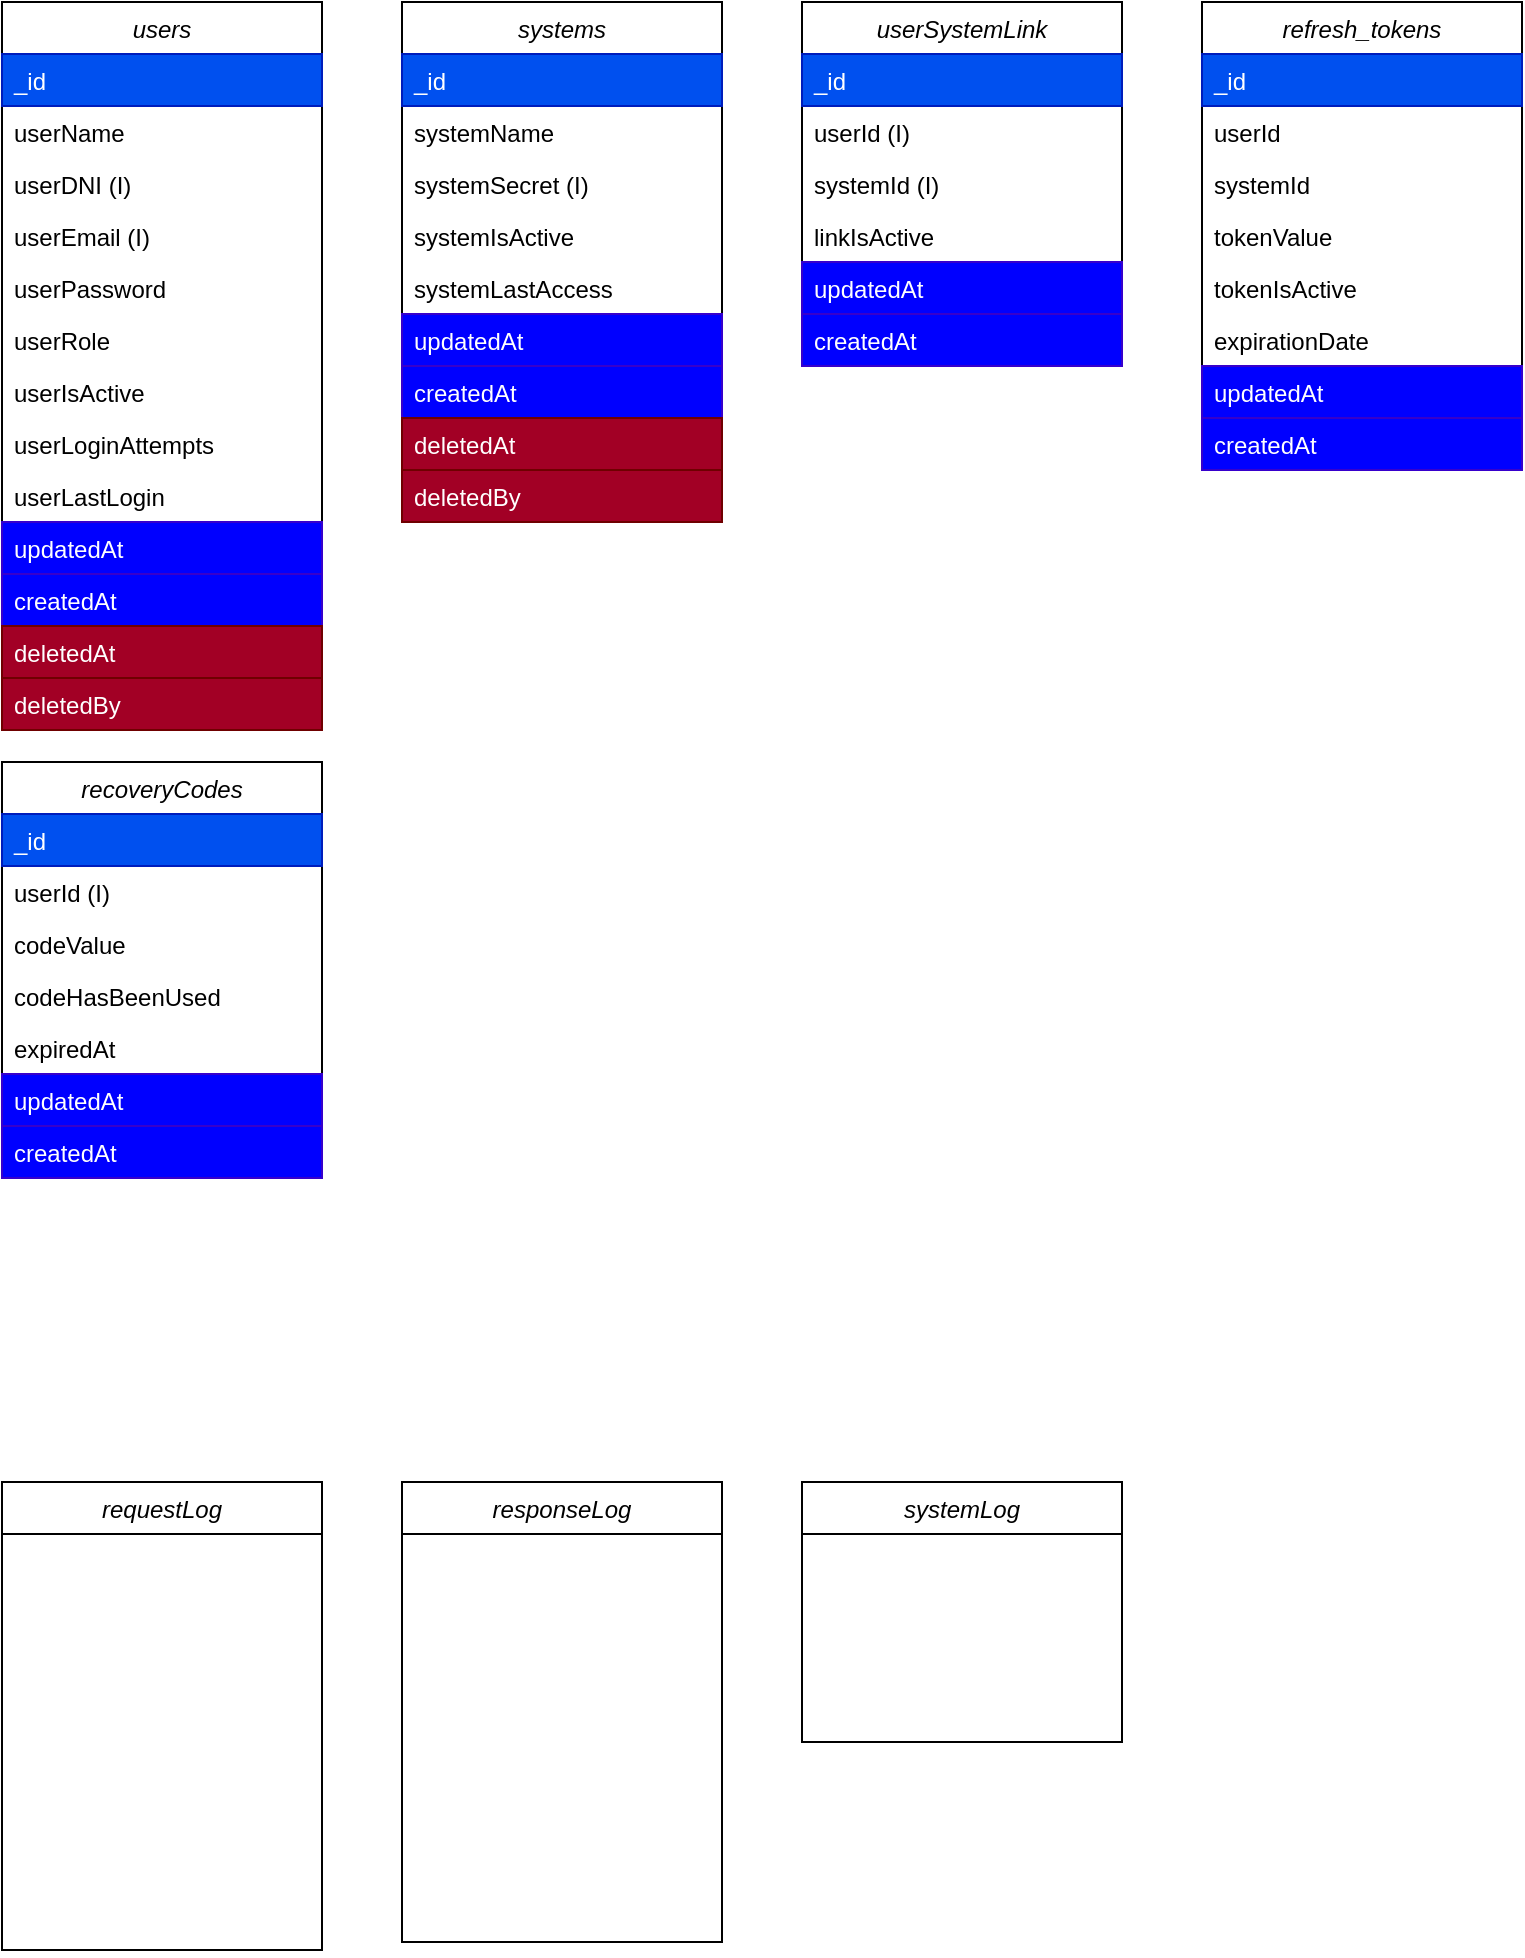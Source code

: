 <mxfile version="26.2.2">
  <diagram name="New_archi_middleware_mode" id="B5FEclumF_esDoF460Zh">
    <mxGraphModel dx="2255" dy="841" grid="1" gridSize="10" guides="1" tooltips="1" connect="1" arrows="1" fold="1" page="1" pageScale="1" pageWidth="827" pageHeight="1169" math="0" shadow="0">
      <root>
        <mxCell id="En01VGNGZU2KzL66Ub4Z-0" />
        <mxCell id="En01VGNGZU2KzL66Ub4Z-1" parent="En01VGNGZU2KzL66Ub4Z-0" />
        <mxCell id="En01VGNGZU2KzL66Ub4Z-108" value="users" style="swimlane;fontStyle=2;align=center;verticalAlign=top;childLayout=stackLayout;horizontal=1;startSize=26;horizontalStack=0;resizeParent=1;resizeLast=0;collapsible=1;marginBottom=0;rounded=0;shadow=0;strokeWidth=1;" parent="En01VGNGZU2KzL66Ub4Z-1" vertex="1">
          <mxGeometry x="-800" y="30" width="160" height="364" as="geometry">
            <mxRectangle x="230" y="140" width="160" height="26" as="alternateBounds" />
          </mxGeometry>
        </mxCell>
        <mxCell id="sSAQ55KJhjoKUr9IYTvO-11" value="_id" style="text;align=left;verticalAlign=top;spacingLeft=4;spacingRight=4;overflow=hidden;rotatable=0;points=[[0,0.5],[1,0.5]];portConstraint=eastwest;fillColor=#0050ef;fontColor=#ffffff;strokeColor=#001DBC;" parent="En01VGNGZU2KzL66Ub4Z-108" vertex="1">
          <mxGeometry y="26" width="160" height="26" as="geometry" />
        </mxCell>
        <mxCell id="En01VGNGZU2KzL66Ub4Z-110" value="userName" style="text;align=left;verticalAlign=top;spacingLeft=4;spacingRight=4;overflow=hidden;rotatable=0;points=[[0,0.5],[1,0.5]];portConstraint=eastwest;rounded=0;shadow=0;html=0;" parent="En01VGNGZU2KzL66Ub4Z-108" vertex="1">
          <mxGeometry y="52" width="160" height="26" as="geometry" />
        </mxCell>
        <mxCell id="En01VGNGZU2KzL66Ub4Z-111" value="userDNI (I)" style="text;align=left;verticalAlign=top;spacingLeft=4;spacingRight=4;overflow=hidden;rotatable=0;points=[[0,0.5],[1,0.5]];portConstraint=eastwest;rounded=0;shadow=0;html=0;" parent="En01VGNGZU2KzL66Ub4Z-108" vertex="1">
          <mxGeometry y="78" width="160" height="26" as="geometry" />
        </mxCell>
        <mxCell id="sSAQ55KJhjoKUr9IYTvO-130" value="userEmail (I)" style="text;align=left;verticalAlign=top;spacingLeft=4;spacingRight=4;overflow=hidden;rotatable=0;points=[[0,0.5],[1,0.5]];portConstraint=eastwest;rounded=0;shadow=0;html=0;" parent="En01VGNGZU2KzL66Ub4Z-108" vertex="1">
          <mxGeometry y="104" width="160" height="26" as="geometry" />
        </mxCell>
        <mxCell id="En01VGNGZU2KzL66Ub4Z-112" value="userPassword" style="text;align=left;verticalAlign=top;spacingLeft=4;spacingRight=4;overflow=hidden;rotatable=0;points=[[0,0.5],[1,0.5]];portConstraint=eastwest;rounded=0;shadow=0;html=0;" parent="En01VGNGZU2KzL66Ub4Z-108" vertex="1">
          <mxGeometry y="130" width="160" height="26" as="geometry" />
        </mxCell>
        <mxCell id="En01VGNGZU2KzL66Ub4Z-113" value="userRole" style="text;align=left;verticalAlign=top;spacingLeft=4;spacingRight=4;overflow=hidden;rotatable=0;points=[[0,0.5],[1,0.5]];portConstraint=eastwest;rounded=0;shadow=0;html=0;" parent="En01VGNGZU2KzL66Ub4Z-108" vertex="1">
          <mxGeometry y="156" width="160" height="26" as="geometry" />
        </mxCell>
        <mxCell id="En01VGNGZU2KzL66Ub4Z-114" value="userIsActive" style="text;align=left;verticalAlign=top;spacingLeft=4;spacingRight=4;overflow=hidden;rotatable=0;points=[[0,0.5],[1,0.5]];portConstraint=eastwest;rounded=0;shadow=0;html=0;" parent="En01VGNGZU2KzL66Ub4Z-108" vertex="1">
          <mxGeometry y="182" width="160" height="26" as="geometry" />
        </mxCell>
        <mxCell id="En01VGNGZU2KzL66Ub4Z-115" value="userLoginAttempts" style="text;align=left;verticalAlign=top;spacingLeft=4;spacingRight=4;overflow=hidden;rotatable=0;points=[[0,0.5],[1,0.5]];portConstraint=eastwest;rounded=0;shadow=0;html=0;" parent="En01VGNGZU2KzL66Ub4Z-108" vertex="1">
          <mxGeometry y="208" width="160" height="26" as="geometry" />
        </mxCell>
        <mxCell id="sSAQ55KJhjoKUr9IYTvO-96" value="userLastLogin" style="text;align=left;verticalAlign=top;spacingLeft=4;spacingRight=4;overflow=hidden;rotatable=0;points=[[0,0.5],[1,0.5]];portConstraint=eastwest;rounded=0;shadow=0;html=0;" parent="En01VGNGZU2KzL66Ub4Z-108" vertex="1">
          <mxGeometry y="234" width="160" height="26" as="geometry" />
        </mxCell>
        <mxCell id="En01VGNGZU2KzL66Ub4Z-116" value="updatedAt" style="text;align=left;verticalAlign=top;spacingLeft=4;spacingRight=4;overflow=hidden;rotatable=0;points=[[0,0.5],[1,0.5]];portConstraint=eastwest;fillColor=#0000FF;fontColor=#ffffff;strokeColor=#3700CC;" parent="En01VGNGZU2KzL66Ub4Z-108" vertex="1">
          <mxGeometry y="260" width="160" height="26" as="geometry" />
        </mxCell>
        <mxCell id="En01VGNGZU2KzL66Ub4Z-117" value="createdAt" style="text;align=left;verticalAlign=top;spacingLeft=4;spacingRight=4;overflow=hidden;rotatable=0;points=[[0,0.5],[1,0.5]];portConstraint=eastwest;fillColor=#0000FF;fontColor=#ffffff;strokeColor=#3700CC;" parent="En01VGNGZU2KzL66Ub4Z-108" vertex="1">
          <mxGeometry y="286" width="160" height="26" as="geometry" />
        </mxCell>
        <mxCell id="En01VGNGZU2KzL66Ub4Z-118" value="deletedAt" style="text;align=left;verticalAlign=top;spacingLeft=4;spacingRight=4;overflow=hidden;rotatable=0;points=[[0,0.5],[1,0.5]];portConstraint=eastwest;fillColor=#a20025;fontColor=#ffffff;strokeColor=#6F0000;" parent="En01VGNGZU2KzL66Ub4Z-108" vertex="1">
          <mxGeometry y="312" width="160" height="26" as="geometry" />
        </mxCell>
        <mxCell id="En01VGNGZU2KzL66Ub4Z-119" value="deletedBy" style="text;align=left;verticalAlign=top;spacingLeft=4;spacingRight=4;overflow=hidden;rotatable=0;points=[[0,0.5],[1,0.5]];portConstraint=eastwest;fillColor=#a20025;fontColor=#ffffff;strokeColor=#6F0000;" parent="En01VGNGZU2KzL66Ub4Z-108" vertex="1">
          <mxGeometry y="338" width="160" height="26" as="geometry" />
        </mxCell>
        <mxCell id="sSAQ55KJhjoKUr9IYTvO-64" value="requestLog" style="swimlane;fontStyle=2;align=center;verticalAlign=top;childLayout=stackLayout;horizontal=1;startSize=26;horizontalStack=0;resizeParent=1;resizeLast=0;collapsible=1;marginBottom=0;rounded=0;shadow=0;strokeWidth=1;" parent="En01VGNGZU2KzL66Ub4Z-1" vertex="1">
          <mxGeometry x="-800" y="770" width="160" height="234" as="geometry">
            <mxRectangle x="230" y="140" width="160" height="26" as="alternateBounds" />
          </mxGeometry>
        </mxCell>
        <mxCell id="sSAQ55KJhjoKUr9IYTvO-66" value="requestId" style="text;align=left;verticalAlign=top;spacingLeft=4;spacingRight=4;overflow=hidden;rotatable=0;points=[[0,0.5],[1,0.5]];portConstraint=eastwest;fillColor=none;fontColor=#ffffff;strokeColor=none;" parent="sSAQ55KJhjoKUr9IYTvO-64" vertex="1">
          <mxGeometry y="26" width="160" height="26" as="geometry" />
        </mxCell>
        <mxCell id="sSAQ55KJhjoKUr9IYTvO-67" value="timestamp" style="text;align=left;verticalAlign=top;spacingLeft=4;spacingRight=4;overflow=hidden;rotatable=0;points=[[0,0.5],[1,0.5]];portConstraint=eastwest;fillColor=none;fontColor=#ffffff;strokeColor=none;" parent="sSAQ55KJhjoKUr9IYTvO-64" vertex="1">
          <mxGeometry y="52" width="160" height="26" as="geometry" />
        </mxCell>
        <mxCell id="sSAQ55KJhjoKUr9IYTvO-68" value="token" style="text;align=left;verticalAlign=top;spacingLeft=4;spacingRight=4;overflow=hidden;rotatable=0;points=[[0,0.5],[1,0.5]];portConstraint=eastwest;fillColor=none;fontColor=#ffffff;strokeColor=none;" parent="sSAQ55KJhjoKUr9IYTvO-64" vertex="1">
          <mxGeometry y="78" width="160" height="26" as="geometry" />
        </mxCell>
        <mxCell id="sSAQ55KJhjoKUr9IYTvO-69" value="endpoint" style="text;align=left;verticalAlign=top;spacingLeft=4;spacingRight=4;overflow=hidden;rotatable=0;points=[[0,0.5],[1,0.5]];portConstraint=eastwest;fillColor=none;fontColor=#ffffff;strokeColor=none;" parent="sSAQ55KJhjoKUr9IYTvO-64" vertex="1">
          <mxGeometry y="104" width="160" height="26" as="geometry" />
        </mxCell>
        <mxCell id="sSAQ55KJhjoKUr9IYTvO-70" value="method" style="text;align=left;verticalAlign=top;spacingLeft=4;spacingRight=4;overflow=hidden;rotatable=0;points=[[0,0.5],[1,0.5]];portConstraint=eastwest;fillColor=none;fontColor=#ffffff;strokeColor=none;" parent="sSAQ55KJhjoKUr9IYTvO-64" vertex="1">
          <mxGeometry y="130" width="160" height="26" as="geometry" />
        </mxCell>
        <mxCell id="sSAQ55KJhjoKUr9IYTvO-71" value="headers" style="text;align=left;verticalAlign=top;spacingLeft=4;spacingRight=4;overflow=hidden;rotatable=0;points=[[0,0.5],[1,0.5]];portConstraint=eastwest;fillColor=none;fontColor=#ffffff;strokeColor=none;" parent="sSAQ55KJhjoKUr9IYTvO-64" vertex="1">
          <mxGeometry y="156" width="160" height="26" as="geometry" />
        </mxCell>
        <mxCell id="sSAQ55KJhjoKUr9IYTvO-72" value="queryParams" style="text;align=left;verticalAlign=top;spacingLeft=4;spacingRight=4;overflow=hidden;rotatable=0;points=[[0,0.5],[1,0.5]];portConstraint=eastwest;fillColor=none;fontColor=#ffffff;strokeColor=none;" parent="sSAQ55KJhjoKUr9IYTvO-64" vertex="1">
          <mxGeometry y="182" width="160" height="26" as="geometry" />
        </mxCell>
        <mxCell id="sSAQ55KJhjoKUr9IYTvO-73" value="body" style="text;align=left;verticalAlign=top;spacingLeft=4;spacingRight=4;overflow=hidden;rotatable=0;points=[[0,0.5],[1,0.5]];portConstraint=eastwest;fillColor=none;fontColor=#ffffff;strokeColor=none;" parent="sSAQ55KJhjoKUr9IYTvO-64" vertex="1">
          <mxGeometry y="208" width="160" height="26" as="geometry" />
        </mxCell>
        <mxCell id="sSAQ55KJhjoKUr9IYTvO-74" value="responseLog" style="swimlane;fontStyle=2;align=center;verticalAlign=top;childLayout=stackLayout;horizontal=1;startSize=26;horizontalStack=0;resizeParent=1;resizeLast=0;collapsible=1;marginBottom=0;rounded=0;shadow=0;strokeWidth=1;" parent="En01VGNGZU2KzL66Ub4Z-1" vertex="1">
          <mxGeometry x="-600" y="770" width="160" height="230" as="geometry">
            <mxRectangle x="230" y="140" width="160" height="26" as="alternateBounds" />
          </mxGeometry>
        </mxCell>
        <mxCell id="sSAQ55KJhjoKUr9IYTvO-76" value="requestId" style="text;align=left;verticalAlign=top;spacingLeft=4;spacingRight=4;overflow=hidden;rotatable=0;points=[[0,0.5],[1,0.5]];portConstraint=eastwest;fillColor=none;fontColor=#ffffff;strokeColor=none;" parent="sSAQ55KJhjoKUr9IYTvO-74" vertex="1">
          <mxGeometry y="26" width="160" height="26" as="geometry" />
        </mxCell>
        <mxCell id="sSAQ55KJhjoKUr9IYTvO-77" value="timestamp" style="text;align=left;verticalAlign=top;spacingLeft=4;spacingRight=4;overflow=hidden;rotatable=0;points=[[0,0.5],[1,0.5]];portConstraint=eastwest;fillColor=none;fontColor=#ffffff;strokeColor=none;" parent="sSAQ55KJhjoKUr9IYTvO-74" vertex="1">
          <mxGeometry y="52" width="160" height="26" as="geometry" />
        </mxCell>
        <mxCell id="sSAQ55KJhjoKUr9IYTvO-78" value="responseTime" style="text;align=left;verticalAlign=top;spacingLeft=4;spacingRight=4;overflow=hidden;rotatable=0;points=[[0,0.5],[1,0.5]];portConstraint=eastwest;fillColor=none;fontColor=#ffffff;strokeColor=none;" parent="sSAQ55KJhjoKUr9IYTvO-74" vertex="1">
          <mxGeometry y="78" width="160" height="26" as="geometry" />
        </mxCell>
        <mxCell id="sSAQ55KJhjoKUr9IYTvO-79" value="body" style="text;align=left;verticalAlign=top;spacingLeft=4;spacingRight=4;overflow=hidden;rotatable=0;points=[[0,0.5],[1,0.5]];portConstraint=eastwest;fillColor=none;fontColor=#ffffff;strokeColor=none;" parent="sSAQ55KJhjoKUr9IYTvO-74" vertex="1">
          <mxGeometry y="104" width="160" height="26" as="geometry" />
        </mxCell>
        <mxCell id="sSAQ55KJhjoKUr9IYTvO-80" value="statusCode" style="text;align=left;verticalAlign=top;spacingLeft=4;spacingRight=4;overflow=hidden;rotatable=0;points=[[0,0.5],[1,0.5]];portConstraint=eastwest;fillColor=none;fontColor=#ffffff;strokeColor=none;" parent="sSAQ55KJhjoKUr9IYTvO-74" vertex="1">
          <mxGeometry y="130" width="160" height="26" as="geometry" />
        </mxCell>
        <mxCell id="sSAQ55KJhjoKUr9IYTvO-81" value="errorCode" style="text;align=left;verticalAlign=top;spacingLeft=4;spacingRight=4;overflow=hidden;rotatable=0;points=[[0,0.5],[1,0.5]];portConstraint=eastwest;fillColor=none;fontColor=#ffffff;strokeColor=none;" parent="sSAQ55KJhjoKUr9IYTvO-74" vertex="1">
          <mxGeometry y="156" width="160" height="26" as="geometry" />
        </mxCell>
        <mxCell id="sSAQ55KJhjoKUr9IYTvO-82" value="message" style="text;align=left;verticalAlign=top;spacingLeft=4;spacingRight=4;overflow=hidden;rotatable=0;points=[[0,0.5],[1,0.5]];portConstraint=eastwest;fillColor=none;fontColor=#ffffff;strokeColor=none;" parent="sSAQ55KJhjoKUr9IYTvO-74" vertex="1">
          <mxGeometry y="182" width="160" height="26" as="geometry" />
        </mxCell>
        <mxCell id="sSAQ55KJhjoKUr9IYTvO-83" value="systemLog" style="swimlane;fontStyle=2;align=center;verticalAlign=top;childLayout=stackLayout;horizontal=1;startSize=26;horizontalStack=0;resizeParent=1;resizeLast=0;collapsible=1;marginBottom=0;rounded=0;shadow=0;strokeWidth=1;" parent="En01VGNGZU2KzL66Ub4Z-1" vertex="1">
          <mxGeometry x="-400" y="770" width="160" height="130" as="geometry">
            <mxRectangle x="230" y="140" width="160" height="26" as="alternateBounds" />
          </mxGeometry>
        </mxCell>
        <mxCell id="sSAQ55KJhjoKUr9IYTvO-85" value="timestamp" style="text;align=left;verticalAlign=top;spacingLeft=4;spacingRight=4;overflow=hidden;rotatable=0;points=[[0,0.5],[1,0.5]];portConstraint=eastwest;fillColor=none;fontColor=#ffffff;strokeColor=none;" parent="sSAQ55KJhjoKUr9IYTvO-83" vertex="1">
          <mxGeometry y="26" width="160" height="26" as="geometry" />
        </mxCell>
        <mxCell id="sSAQ55KJhjoKUr9IYTvO-86" value="errorCode" style="text;align=left;verticalAlign=top;spacingLeft=4;spacingRight=4;overflow=hidden;rotatable=0;points=[[0,0.5],[1,0.5]];portConstraint=eastwest;fillColor=none;fontColor=#ffffff;strokeColor=none;" parent="sSAQ55KJhjoKUr9IYTvO-83" vertex="1">
          <mxGeometry y="52" width="160" height="26" as="geometry" />
        </mxCell>
        <mxCell id="sSAQ55KJhjoKUr9IYTvO-87" value="message" style="text;align=left;verticalAlign=top;spacingLeft=4;spacingRight=4;overflow=hidden;rotatable=0;points=[[0,0.5],[1,0.5]];portConstraint=eastwest;fillColor=none;fontColor=#ffffff;strokeColor=none;" parent="sSAQ55KJhjoKUr9IYTvO-83" vertex="1">
          <mxGeometry y="78" width="160" height="26" as="geometry" />
        </mxCell>
        <mxCell id="sSAQ55KJhjoKUr9IYTvO-88" value="severityLevel" style="text;align=left;verticalAlign=top;spacingLeft=4;spacingRight=4;overflow=hidden;rotatable=0;points=[[0,0.5],[1,0.5]];portConstraint=eastwest;fillColor=none;fontColor=#ffffff;strokeColor=none;" parent="sSAQ55KJhjoKUr9IYTvO-83" vertex="1">
          <mxGeometry y="104" width="160" height="26" as="geometry" />
        </mxCell>
        <mxCell id="sSAQ55KJhjoKUr9IYTvO-101" value="refresh_tokens" style="swimlane;fontStyle=2;align=center;verticalAlign=top;childLayout=stackLayout;horizontal=1;startSize=26;horizontalStack=0;resizeParent=1;resizeLast=0;collapsible=1;marginBottom=0;rounded=0;shadow=0;strokeWidth=1;" parent="En01VGNGZU2KzL66Ub4Z-1" vertex="1">
          <mxGeometry x="-200" y="30" width="160" height="234" as="geometry">
            <mxRectangle x="230" y="140" width="160" height="26" as="alternateBounds" />
          </mxGeometry>
        </mxCell>
        <mxCell id="sSAQ55KJhjoKUr9IYTvO-102" value="_id" style="text;align=left;verticalAlign=top;spacingLeft=4;spacingRight=4;overflow=hidden;rotatable=0;points=[[0,0.5],[1,0.5]];portConstraint=eastwest;fillColor=#0050ef;fontColor=#ffffff;strokeColor=#001DBC;" parent="sSAQ55KJhjoKUr9IYTvO-101" vertex="1">
          <mxGeometry y="26" width="160" height="26" as="geometry" />
        </mxCell>
        <mxCell id="sSAQ55KJhjoKUr9IYTvO-158" value="userId" style="text;align=left;verticalAlign=top;spacingLeft=4;spacingRight=4;overflow=hidden;rotatable=0;points=[[0,0.5],[1,0.5]];portConstraint=eastwest;rounded=0;shadow=0;html=0;" parent="sSAQ55KJhjoKUr9IYTvO-101" vertex="1">
          <mxGeometry y="52" width="160" height="26" as="geometry" />
        </mxCell>
        <mxCell id="sSAQ55KJhjoKUr9IYTvO-159" value="systemId" style="text;align=left;verticalAlign=top;spacingLeft=4;spacingRight=4;overflow=hidden;rotatable=0;points=[[0,0.5],[1,0.5]];portConstraint=eastwest;rounded=0;shadow=0;html=0;" parent="sSAQ55KJhjoKUr9IYTvO-101" vertex="1">
          <mxGeometry y="78" width="160" height="26" as="geometry" />
        </mxCell>
        <mxCell id="sSAQ55KJhjoKUr9IYTvO-114" value="tokenValue" style="text;align=left;verticalAlign=top;spacingLeft=4;spacingRight=4;overflow=hidden;rotatable=0;points=[[0,0.5],[1,0.5]];portConstraint=eastwest;rounded=0;shadow=0;html=0;" parent="sSAQ55KJhjoKUr9IYTvO-101" vertex="1">
          <mxGeometry y="104" width="160" height="26" as="geometry" />
        </mxCell>
        <mxCell id="sSAQ55KJhjoKUr9IYTvO-156" value="tokenIsActive" style="text;align=left;verticalAlign=top;spacingLeft=4;spacingRight=4;overflow=hidden;rotatable=0;points=[[0,0.5],[1,0.5]];portConstraint=eastwest;rounded=0;shadow=0;html=0;" parent="sSAQ55KJhjoKUr9IYTvO-101" vertex="1">
          <mxGeometry y="130" width="160" height="26" as="geometry" />
        </mxCell>
        <mxCell id="sSAQ55KJhjoKUr9IYTvO-115" value="expirationDate" style="text;align=left;verticalAlign=top;spacingLeft=4;spacingRight=4;overflow=hidden;rotatable=0;points=[[0,0.5],[1,0.5]];portConstraint=eastwest;rounded=0;shadow=0;html=0;" parent="sSAQ55KJhjoKUr9IYTvO-101" vertex="1">
          <mxGeometry y="156" width="160" height="26" as="geometry" />
        </mxCell>
        <mxCell id="sSAQ55KJhjoKUr9IYTvO-110" value="updatedAt" style="text;align=left;verticalAlign=top;spacingLeft=4;spacingRight=4;overflow=hidden;rotatable=0;points=[[0,0.5],[1,0.5]];portConstraint=eastwest;fillColor=#0000FF;fontColor=#ffffff;strokeColor=#3700CC;" parent="sSAQ55KJhjoKUr9IYTvO-101" vertex="1">
          <mxGeometry y="182" width="160" height="26" as="geometry" />
        </mxCell>
        <mxCell id="sSAQ55KJhjoKUr9IYTvO-111" value="createdAt" style="text;align=left;verticalAlign=top;spacingLeft=4;spacingRight=4;overflow=hidden;rotatable=0;points=[[0,0.5],[1,0.5]];portConstraint=eastwest;fillColor=#0000FF;fontColor=#ffffff;strokeColor=#3700CC;" parent="sSAQ55KJhjoKUr9IYTvO-101" vertex="1">
          <mxGeometry y="208" width="160" height="26" as="geometry" />
        </mxCell>
        <mxCell id="sSAQ55KJhjoKUr9IYTvO-116" value="systems" style="swimlane;fontStyle=2;align=center;verticalAlign=top;childLayout=stackLayout;horizontal=1;startSize=26;horizontalStack=0;resizeParent=1;resizeLast=0;collapsible=1;marginBottom=0;rounded=0;shadow=0;strokeWidth=1;" parent="En01VGNGZU2KzL66Ub4Z-1" vertex="1">
          <mxGeometry x="-600" y="30" width="160" height="260" as="geometry">
            <mxRectangle x="230" y="140" width="160" height="26" as="alternateBounds" />
          </mxGeometry>
        </mxCell>
        <mxCell id="sSAQ55KJhjoKUr9IYTvO-117" value="_id" style="text;align=left;verticalAlign=top;spacingLeft=4;spacingRight=4;overflow=hidden;rotatable=0;points=[[0,0.5],[1,0.5]];portConstraint=eastwest;fillColor=#0050ef;fontColor=#ffffff;strokeColor=#001DBC;" parent="sSAQ55KJhjoKUr9IYTvO-116" vertex="1">
          <mxGeometry y="26" width="160" height="26" as="geometry" />
        </mxCell>
        <mxCell id="sSAQ55KJhjoKUr9IYTvO-118" value="systemName" style="text;align=left;verticalAlign=top;spacingLeft=4;spacingRight=4;overflow=hidden;rotatable=0;points=[[0,0.5],[1,0.5]];portConstraint=eastwest;rounded=0;shadow=0;html=0;" parent="sSAQ55KJhjoKUr9IYTvO-116" vertex="1">
          <mxGeometry y="52" width="160" height="26" as="geometry" />
        </mxCell>
        <mxCell id="sSAQ55KJhjoKUr9IYTvO-157" value="systemSecret (I)" style="text;align=left;verticalAlign=top;spacingLeft=4;spacingRight=4;overflow=hidden;rotatable=0;points=[[0,0.5],[1,0.5]];portConstraint=eastwest;rounded=0;shadow=0;html=0;" parent="sSAQ55KJhjoKUr9IYTvO-116" vertex="1">
          <mxGeometry y="78" width="160" height="26" as="geometry" />
        </mxCell>
        <mxCell id="sSAQ55KJhjoKUr9IYTvO-131" value="systemIsActive" style="text;align=left;verticalAlign=top;spacingLeft=4;spacingRight=4;overflow=hidden;rotatable=0;points=[[0,0.5],[1,0.5]];portConstraint=eastwest;rounded=0;shadow=0;html=0;" parent="sSAQ55KJhjoKUr9IYTvO-116" vertex="1">
          <mxGeometry y="104" width="160" height="26" as="geometry" />
        </mxCell>
        <mxCell id="sSAQ55KJhjoKUr9IYTvO-129" value="systemLastAccess" style="text;align=left;verticalAlign=top;spacingLeft=4;spacingRight=4;overflow=hidden;rotatable=0;points=[[0,0.5],[1,0.5]];portConstraint=eastwest;rounded=0;shadow=0;html=0;" parent="sSAQ55KJhjoKUr9IYTvO-116" vertex="1">
          <mxGeometry y="130" width="160" height="26" as="geometry" />
        </mxCell>
        <mxCell id="sSAQ55KJhjoKUr9IYTvO-125" value="updatedAt" style="text;align=left;verticalAlign=top;spacingLeft=4;spacingRight=4;overflow=hidden;rotatable=0;points=[[0,0.5],[1,0.5]];portConstraint=eastwest;fillColor=#0000FF;fontColor=#ffffff;strokeColor=#3700CC;" parent="sSAQ55KJhjoKUr9IYTvO-116" vertex="1">
          <mxGeometry y="156" width="160" height="26" as="geometry" />
        </mxCell>
        <mxCell id="sSAQ55KJhjoKUr9IYTvO-126" value="createdAt" style="text;align=left;verticalAlign=top;spacingLeft=4;spacingRight=4;overflow=hidden;rotatable=0;points=[[0,0.5],[1,0.5]];portConstraint=eastwest;fillColor=#0000FF;fontColor=#ffffff;strokeColor=#3700CC;" parent="sSAQ55KJhjoKUr9IYTvO-116" vertex="1">
          <mxGeometry y="182" width="160" height="26" as="geometry" />
        </mxCell>
        <mxCell id="sSAQ55KJhjoKUr9IYTvO-127" value="deletedAt" style="text;align=left;verticalAlign=top;spacingLeft=4;spacingRight=4;overflow=hidden;rotatable=0;points=[[0,0.5],[1,0.5]];portConstraint=eastwest;fillColor=#a20025;fontColor=#ffffff;strokeColor=#6F0000;" parent="sSAQ55KJhjoKUr9IYTvO-116" vertex="1">
          <mxGeometry y="208" width="160" height="26" as="geometry" />
        </mxCell>
        <mxCell id="sSAQ55KJhjoKUr9IYTvO-128" value="deletedBy" style="text;align=left;verticalAlign=top;spacingLeft=4;spacingRight=4;overflow=hidden;rotatable=0;points=[[0,0.5],[1,0.5]];portConstraint=eastwest;fillColor=#a20025;fontColor=#ffffff;strokeColor=#6F0000;" parent="sSAQ55KJhjoKUr9IYTvO-116" vertex="1">
          <mxGeometry y="234" width="160" height="26" as="geometry" />
        </mxCell>
        <mxCell id="sSAQ55KJhjoKUr9IYTvO-132" value="userSystemLink" style="swimlane;fontStyle=2;align=center;verticalAlign=top;childLayout=stackLayout;horizontal=1;startSize=26;horizontalStack=0;resizeParent=1;resizeLast=0;collapsible=1;marginBottom=0;rounded=0;shadow=0;strokeWidth=1;" parent="En01VGNGZU2KzL66Ub4Z-1" vertex="1">
          <mxGeometry x="-400" y="30" width="160" height="182" as="geometry">
            <mxRectangle x="230" y="140" width="160" height="26" as="alternateBounds" />
          </mxGeometry>
        </mxCell>
        <mxCell id="sSAQ55KJhjoKUr9IYTvO-133" value="_id" style="text;align=left;verticalAlign=top;spacingLeft=4;spacingRight=4;overflow=hidden;rotatable=0;points=[[0,0.5],[1,0.5]];portConstraint=eastwest;fillColor=#0050ef;fontColor=#ffffff;strokeColor=#001DBC;" parent="sSAQ55KJhjoKUr9IYTvO-132" vertex="1">
          <mxGeometry y="26" width="160" height="26" as="geometry" />
        </mxCell>
        <mxCell id="sSAQ55KJhjoKUr9IYTvO-141" value="userId (I)" style="text;align=left;verticalAlign=top;spacingLeft=4;spacingRight=4;overflow=hidden;rotatable=0;points=[[0,0.5],[1,0.5]];portConstraint=eastwest;rounded=0;shadow=0;html=0;" parent="sSAQ55KJhjoKUr9IYTvO-132" vertex="1">
          <mxGeometry y="52" width="160" height="26" as="geometry" />
        </mxCell>
        <mxCell id="sSAQ55KJhjoKUr9IYTvO-134" value="systemId (I)" style="text;align=left;verticalAlign=top;spacingLeft=4;spacingRight=4;overflow=hidden;rotatable=0;points=[[0,0.5],[1,0.5]];portConstraint=eastwest;rounded=0;shadow=0;html=0;" parent="sSAQ55KJhjoKUr9IYTvO-132" vertex="1">
          <mxGeometry y="78" width="160" height="26" as="geometry" />
        </mxCell>
        <mxCell id="sSAQ55KJhjoKUr9IYTvO-160" value="linkIsActive" style="text;align=left;verticalAlign=top;spacingLeft=4;spacingRight=4;overflow=hidden;rotatable=0;points=[[0,0.5],[1,0.5]];portConstraint=eastwest;rounded=0;shadow=0;html=0;" parent="sSAQ55KJhjoKUr9IYTvO-132" vertex="1">
          <mxGeometry y="104" width="160" height="26" as="geometry" />
        </mxCell>
        <mxCell id="sSAQ55KJhjoKUr9IYTvO-137" value="updatedAt" style="text;align=left;verticalAlign=top;spacingLeft=4;spacingRight=4;overflow=hidden;rotatable=0;points=[[0,0.5],[1,0.5]];portConstraint=eastwest;fillColor=#0000FF;fontColor=#ffffff;strokeColor=#3700CC;" parent="sSAQ55KJhjoKUr9IYTvO-132" vertex="1">
          <mxGeometry y="130" width="160" height="26" as="geometry" />
        </mxCell>
        <mxCell id="sSAQ55KJhjoKUr9IYTvO-138" value="createdAt" style="text;align=left;verticalAlign=top;spacingLeft=4;spacingRight=4;overflow=hidden;rotatable=0;points=[[0,0.5],[1,0.5]];portConstraint=eastwest;fillColor=#0000FF;fontColor=#ffffff;strokeColor=#3700CC;" parent="sSAQ55KJhjoKUr9IYTvO-132" vertex="1">
          <mxGeometry y="156" width="160" height="26" as="geometry" />
        </mxCell>
        <mxCell id="sSAQ55KJhjoKUr9IYTvO-162" value="recoveryCodes" style="swimlane;fontStyle=2;align=center;verticalAlign=top;childLayout=stackLayout;horizontal=1;startSize=26;horizontalStack=0;resizeParent=1;resizeLast=0;collapsible=1;marginBottom=0;rounded=0;shadow=0;strokeWidth=1;" parent="En01VGNGZU2KzL66Ub4Z-1" vertex="1">
          <mxGeometry x="-800" y="410" width="160" height="208" as="geometry">
            <mxRectangle x="230" y="140" width="160" height="26" as="alternateBounds" />
          </mxGeometry>
        </mxCell>
        <mxCell id="sSAQ55KJhjoKUr9IYTvO-163" value="_id" style="text;align=left;verticalAlign=top;spacingLeft=4;spacingRight=4;overflow=hidden;rotatable=0;points=[[0,0.5],[1,0.5]];portConstraint=eastwest;fillColor=#0050ef;fontColor=#ffffff;strokeColor=#001DBC;" parent="sSAQ55KJhjoKUr9IYTvO-162" vertex="1">
          <mxGeometry y="26" width="160" height="26" as="geometry" />
        </mxCell>
        <mxCell id="sSAQ55KJhjoKUr9IYTvO-164" value="userId (I)" style="text;align=left;verticalAlign=top;spacingLeft=4;spacingRight=4;overflow=hidden;rotatable=0;points=[[0,0.5],[1,0.5]];portConstraint=eastwest;rounded=0;shadow=0;html=0;" parent="sSAQ55KJhjoKUr9IYTvO-162" vertex="1">
          <mxGeometry y="52" width="160" height="26" as="geometry" />
        </mxCell>
        <mxCell id="sSAQ55KJhjoKUr9IYTvO-165" value="codeValue" style="text;align=left;verticalAlign=top;spacingLeft=4;spacingRight=4;overflow=hidden;rotatable=0;points=[[0,0.5],[1,0.5]];portConstraint=eastwest;rounded=0;shadow=0;html=0;" parent="sSAQ55KJhjoKUr9IYTvO-162" vertex="1">
          <mxGeometry y="78" width="160" height="26" as="geometry" />
        </mxCell>
        <mxCell id="sSAQ55KJhjoKUr9IYTvO-171" value="codeHasBeenUsed" style="text;align=left;verticalAlign=top;spacingLeft=4;spacingRight=4;overflow=hidden;rotatable=0;points=[[0,0.5],[1,0.5]];portConstraint=eastwest;rounded=0;shadow=0;html=0;" parent="sSAQ55KJhjoKUr9IYTvO-162" vertex="1">
          <mxGeometry y="104" width="160" height="26" as="geometry" />
        </mxCell>
        <mxCell id="sSAQ55KJhjoKUr9IYTvO-166" value="expiredAt" style="text;align=left;verticalAlign=top;spacingLeft=4;spacingRight=4;overflow=hidden;rotatable=0;points=[[0,0.5],[1,0.5]];portConstraint=eastwest;rounded=0;shadow=0;html=0;" parent="sSAQ55KJhjoKUr9IYTvO-162" vertex="1">
          <mxGeometry y="130" width="160" height="26" as="geometry" />
        </mxCell>
        <mxCell id="sSAQ55KJhjoKUr9IYTvO-167" value="updatedAt" style="text;align=left;verticalAlign=top;spacingLeft=4;spacingRight=4;overflow=hidden;rotatable=0;points=[[0,0.5],[1,0.5]];portConstraint=eastwest;fillColor=#0000FF;fontColor=#ffffff;strokeColor=#3700CC;" parent="sSAQ55KJhjoKUr9IYTvO-162" vertex="1">
          <mxGeometry y="156" width="160" height="26" as="geometry" />
        </mxCell>
        <mxCell id="sSAQ55KJhjoKUr9IYTvO-168" value="createdAt" style="text;align=left;verticalAlign=top;spacingLeft=4;spacingRight=4;overflow=hidden;rotatable=0;points=[[0,0.5],[1,0.5]];portConstraint=eastwest;fillColor=#0000FF;fontColor=#ffffff;strokeColor=#3700CC;" parent="sSAQ55KJhjoKUr9IYTvO-162" vertex="1">
          <mxGeometry y="182" width="160" height="26" as="geometry" />
        </mxCell>
      </root>
    </mxGraphModel>
  </diagram>
</mxfile>
